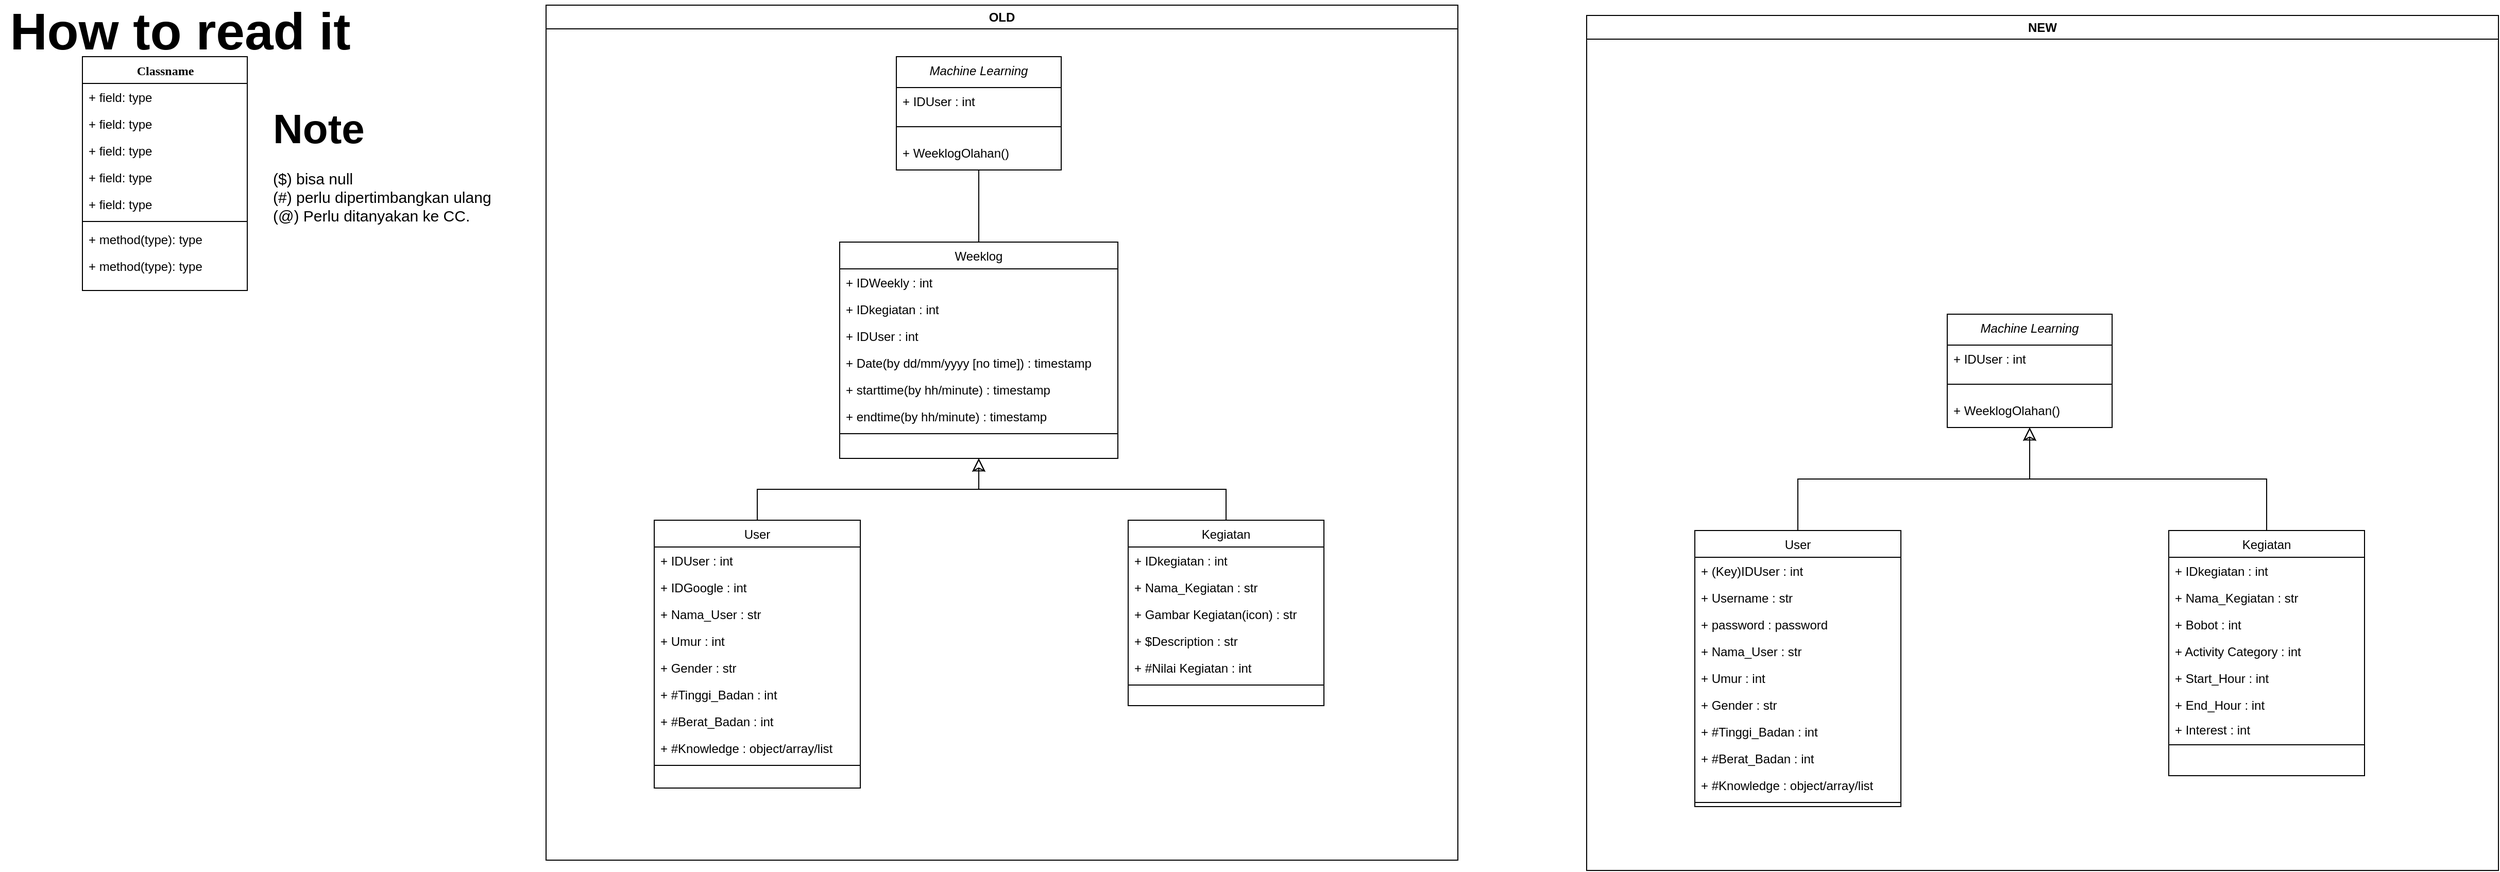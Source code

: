 <mxfile version="22.1.11" type="github" pages="2">
  <diagram id="C5RBs43oDa-KdzZeNtuy" name="Page-1">
    <mxGraphModel dx="1678" dy="1046" grid="1" gridSize="10" guides="1" tooltips="1" connect="1" arrows="1" fold="1" page="1" pageScale="1" pageWidth="827" pageHeight="1169" math="0" shadow="0">
      <root>
        <mxCell id="WIyWlLk6GJQsqaUBKTNV-0" />
        <mxCell id="WIyWlLk6GJQsqaUBKTNV-1" parent="WIyWlLk6GJQsqaUBKTNV-0" />
        <mxCell id="3m_IwQSrO1f1pbhh6sg2-76" value="Classname" style="swimlane;html=1;fontStyle=1;align=center;verticalAlign=top;childLayout=stackLayout;horizontal=1;startSize=26;horizontalStack=0;resizeParent=1;resizeLast=0;collapsible=1;marginBottom=0;swimlaneFillColor=#ffffff;rounded=0;shadow=0;comic=0;labelBackgroundColor=none;strokeWidth=1;fillColor=none;fontFamily=Verdana;fontSize=12" parent="WIyWlLk6GJQsqaUBKTNV-1" vertex="1">
          <mxGeometry x="80" y="70" width="160" height="227" as="geometry" />
        </mxCell>
        <mxCell id="3m_IwQSrO1f1pbhh6sg2-77" value="+ field: type" style="text;html=1;strokeColor=none;fillColor=none;align=left;verticalAlign=top;spacingLeft=4;spacingRight=4;whiteSpace=wrap;overflow=hidden;rotatable=0;points=[[0,0.5],[1,0.5]];portConstraint=eastwest;" parent="3m_IwQSrO1f1pbhh6sg2-76" vertex="1">
          <mxGeometry y="26" width="160" height="26" as="geometry" />
        </mxCell>
        <mxCell id="3m_IwQSrO1f1pbhh6sg2-78" value="+ field: type" style="text;html=1;strokeColor=none;fillColor=none;align=left;verticalAlign=top;spacingLeft=4;spacingRight=4;whiteSpace=wrap;overflow=hidden;rotatable=0;points=[[0,0.5],[1,0.5]];portConstraint=eastwest;" parent="3m_IwQSrO1f1pbhh6sg2-76" vertex="1">
          <mxGeometry y="52" width="160" height="26" as="geometry" />
        </mxCell>
        <mxCell id="3m_IwQSrO1f1pbhh6sg2-79" value="+ field: type" style="text;html=1;strokeColor=none;fillColor=none;align=left;verticalAlign=top;spacingLeft=4;spacingRight=4;whiteSpace=wrap;overflow=hidden;rotatable=0;points=[[0,0.5],[1,0.5]];portConstraint=eastwest;" parent="3m_IwQSrO1f1pbhh6sg2-76" vertex="1">
          <mxGeometry y="78" width="160" height="26" as="geometry" />
        </mxCell>
        <mxCell id="3m_IwQSrO1f1pbhh6sg2-80" value="+ field: type" style="text;html=1;strokeColor=none;fillColor=none;align=left;verticalAlign=top;spacingLeft=4;spacingRight=4;whiteSpace=wrap;overflow=hidden;rotatable=0;points=[[0,0.5],[1,0.5]];portConstraint=eastwest;" parent="3m_IwQSrO1f1pbhh6sg2-76" vertex="1">
          <mxGeometry y="104" width="160" height="26" as="geometry" />
        </mxCell>
        <mxCell id="3m_IwQSrO1f1pbhh6sg2-81" value="+ field: type" style="text;html=1;strokeColor=none;fillColor=none;align=left;verticalAlign=top;spacingLeft=4;spacingRight=4;whiteSpace=wrap;overflow=hidden;rotatable=0;points=[[0,0.5],[1,0.5]];portConstraint=eastwest;" parent="3m_IwQSrO1f1pbhh6sg2-76" vertex="1">
          <mxGeometry y="130" width="160" height="26" as="geometry" />
        </mxCell>
        <mxCell id="3m_IwQSrO1f1pbhh6sg2-82" value="" style="line;html=1;strokeWidth=1;fillColor=none;align=left;verticalAlign=middle;spacingTop=-1;spacingLeft=3;spacingRight=3;rotatable=0;labelPosition=right;points=[];portConstraint=eastwest;" parent="3m_IwQSrO1f1pbhh6sg2-76" vertex="1">
          <mxGeometry y="156" width="160" height="8" as="geometry" />
        </mxCell>
        <mxCell id="3m_IwQSrO1f1pbhh6sg2-83" value="+ method(type): type" style="text;html=1;strokeColor=none;fillColor=none;align=left;verticalAlign=top;spacingLeft=4;spacingRight=4;whiteSpace=wrap;overflow=hidden;rotatable=0;points=[[0,0.5],[1,0.5]];portConstraint=eastwest;" parent="3m_IwQSrO1f1pbhh6sg2-76" vertex="1">
          <mxGeometry y="164" width="160" height="26" as="geometry" />
        </mxCell>
        <mxCell id="3m_IwQSrO1f1pbhh6sg2-84" value="+ method(type): type" style="text;html=1;strokeColor=none;fillColor=none;align=left;verticalAlign=top;spacingLeft=4;spacingRight=4;whiteSpace=wrap;overflow=hidden;rotatable=0;points=[[0,0.5],[1,0.5]];portConstraint=eastwest;" parent="3m_IwQSrO1f1pbhh6sg2-76" vertex="1">
          <mxGeometry y="190" width="160" height="26" as="geometry" />
        </mxCell>
        <mxCell id="3m_IwQSrO1f1pbhh6sg2-85" value="How to read it" style="text;html=1;strokeColor=none;fillColor=none;align=center;verticalAlign=middle;whiteSpace=wrap;rounded=0;fontSize=50;fontStyle=1" parent="WIyWlLk6GJQsqaUBKTNV-1" vertex="1">
          <mxGeometry y="30" width="350" height="30" as="geometry" />
        </mxCell>
        <mxCell id="3m_IwQSrO1f1pbhh6sg2-86" value="&lt;h1 style=&quot;&quot;&gt;&lt;font style=&quot;font-size: 40px;&quot;&gt;Note&lt;/font&gt;&lt;/h1&gt;&lt;p style=&quot;font-size: 15px;&quot;&gt;&lt;font style=&quot;font-size: 15px;&quot;&gt;($) bisa null&lt;br&gt;(#) perlu dipertimbangkan ulang&lt;br&gt;(@) Perlu ditanyakan ke CC.&lt;/font&gt;&lt;/p&gt;" style="text;html=1;strokeColor=none;fillColor=none;spacing=5;spacingTop=-20;whiteSpace=wrap;overflow=hidden;rounded=0;" parent="WIyWlLk6GJQsqaUBKTNV-1" vertex="1">
          <mxGeometry x="260" y="110" width="230" height="133" as="geometry" />
        </mxCell>
        <mxCell id="Mhiz0bk7HLA4VU5QZqwC-0" value="OLD" style="swimlane;whiteSpace=wrap;html=1;" parent="WIyWlLk6GJQsqaUBKTNV-1" vertex="1">
          <mxGeometry x="530" y="20" width="885" height="830" as="geometry" />
        </mxCell>
        <mxCell id="3m_IwQSrO1f1pbhh6sg2-45" value="Kegiatan" style="swimlane;fontStyle=0;align=center;verticalAlign=top;childLayout=stackLayout;horizontal=1;startSize=26;horizontalStack=0;resizeParent=1;resizeLast=0;collapsible=1;marginBottom=0;rounded=0;shadow=0;strokeWidth=1;" parent="Mhiz0bk7HLA4VU5QZqwC-0" vertex="1">
          <mxGeometry x="565" y="500" width="190" height="180" as="geometry">
            <mxRectangle x="550" y="140" width="160" height="26" as="alternateBounds" />
          </mxGeometry>
        </mxCell>
        <mxCell id="3m_IwQSrO1f1pbhh6sg2-46" value="+ IDkegiatan : int" style="text;align=left;verticalAlign=top;spacingLeft=4;spacingRight=4;overflow=hidden;rotatable=0;points=[[0,0.5],[1,0.5]];portConstraint=eastwest;" parent="3m_IwQSrO1f1pbhh6sg2-45" vertex="1">
          <mxGeometry y="26" width="190" height="26" as="geometry" />
        </mxCell>
        <mxCell id="3m_IwQSrO1f1pbhh6sg2-47" value="+ Nama_Kegiatan : str" style="text;align=left;verticalAlign=top;spacingLeft=4;spacingRight=4;overflow=hidden;rotatable=0;points=[[0,0.5],[1,0.5]];portConstraint=eastwest;rounded=0;shadow=0;html=0;" parent="3m_IwQSrO1f1pbhh6sg2-45" vertex="1">
          <mxGeometry y="52" width="190" height="26" as="geometry" />
        </mxCell>
        <mxCell id="3m_IwQSrO1f1pbhh6sg2-48" value="+ Gambar Kegiatan(icon) : str" style="text;align=left;verticalAlign=top;spacingLeft=4;spacingRight=4;overflow=hidden;rotatable=0;points=[[0,0.5],[1,0.5]];portConstraint=eastwest;rounded=0;shadow=0;html=0;" parent="3m_IwQSrO1f1pbhh6sg2-45" vertex="1">
          <mxGeometry y="78" width="190" height="26" as="geometry" />
        </mxCell>
        <mxCell id="3m_IwQSrO1f1pbhh6sg2-49" value="+ $Description : str" style="text;align=left;verticalAlign=top;spacingLeft=4;spacingRight=4;overflow=hidden;rotatable=0;points=[[0,0.5],[1,0.5]];portConstraint=eastwest;rounded=0;shadow=0;html=0;" parent="3m_IwQSrO1f1pbhh6sg2-45" vertex="1">
          <mxGeometry y="104" width="190" height="26" as="geometry" />
        </mxCell>
        <mxCell id="3m_IwQSrO1f1pbhh6sg2-50" value="+ #Nilai Kegiatan : int" style="text;align=left;verticalAlign=top;spacingLeft=4;spacingRight=4;overflow=hidden;rotatable=0;points=[[0,0.5],[1,0.5]];portConstraint=eastwest;rounded=0;shadow=0;html=0;" parent="3m_IwQSrO1f1pbhh6sg2-45" vertex="1">
          <mxGeometry y="130" width="190" height="26" as="geometry" />
        </mxCell>
        <mxCell id="3m_IwQSrO1f1pbhh6sg2-51" value="" style="line;html=1;strokeWidth=1;align=left;verticalAlign=middle;spacingTop=-1;spacingLeft=3;spacingRight=3;rotatable=0;labelPosition=right;points=[];portConstraint=eastwest;" parent="3m_IwQSrO1f1pbhh6sg2-45" vertex="1">
          <mxGeometry y="156" width="190" height="8" as="geometry" />
        </mxCell>
        <mxCell id="3m_IwQSrO1f1pbhh6sg2-53" value="User" style="swimlane;fontStyle=0;align=center;verticalAlign=top;childLayout=stackLayout;horizontal=1;startSize=26;horizontalStack=0;resizeParent=1;resizeLast=0;collapsible=1;marginBottom=0;rounded=0;shadow=0;strokeWidth=1;" parent="Mhiz0bk7HLA4VU5QZqwC-0" vertex="1">
          <mxGeometry x="105" y="500" width="200" height="260" as="geometry">
            <mxRectangle x="550" y="140" width="160" height="26" as="alternateBounds" />
          </mxGeometry>
        </mxCell>
        <mxCell id="3m_IwQSrO1f1pbhh6sg2-54" value="+ IDUser : int" style="text;align=left;verticalAlign=top;spacingLeft=4;spacingRight=4;overflow=hidden;rotatable=0;points=[[0,0.5],[1,0.5]];portConstraint=eastwest;" parent="3m_IwQSrO1f1pbhh6sg2-53" vertex="1">
          <mxGeometry y="26" width="200" height="26" as="geometry" />
        </mxCell>
        <mxCell id="3m_IwQSrO1f1pbhh6sg2-55" value="+ IDGoogle : int" style="text;align=left;verticalAlign=top;spacingLeft=4;spacingRight=4;overflow=hidden;rotatable=0;points=[[0,0.5],[1,0.5]];portConstraint=eastwest;rounded=0;shadow=0;html=0;" parent="3m_IwQSrO1f1pbhh6sg2-53" vertex="1">
          <mxGeometry y="52" width="200" height="26" as="geometry" />
        </mxCell>
        <mxCell id="3m_IwQSrO1f1pbhh6sg2-56" value="+ Nama_User : str" style="text;align=left;verticalAlign=top;spacingLeft=4;spacingRight=4;overflow=hidden;rotatable=0;points=[[0,0.5],[1,0.5]];portConstraint=eastwest;rounded=0;shadow=0;html=0;" parent="3m_IwQSrO1f1pbhh6sg2-53" vertex="1">
          <mxGeometry y="78" width="200" height="26" as="geometry" />
        </mxCell>
        <mxCell id="3m_IwQSrO1f1pbhh6sg2-57" value="+ Umur : int" style="text;align=left;verticalAlign=top;spacingLeft=4;spacingRight=4;overflow=hidden;rotatable=0;points=[[0,0.5],[1,0.5]];portConstraint=eastwest;rounded=0;shadow=0;html=0;" parent="3m_IwQSrO1f1pbhh6sg2-53" vertex="1">
          <mxGeometry y="104" width="200" height="26" as="geometry" />
        </mxCell>
        <mxCell id="3m_IwQSrO1f1pbhh6sg2-58" value="+ Gender : str" style="text;align=left;verticalAlign=top;spacingLeft=4;spacingRight=4;overflow=hidden;rotatable=0;points=[[0,0.5],[1,0.5]];portConstraint=eastwest;rounded=0;shadow=0;html=0;" parent="3m_IwQSrO1f1pbhh6sg2-53" vertex="1">
          <mxGeometry y="130" width="200" height="26" as="geometry" />
        </mxCell>
        <mxCell id="3m_IwQSrO1f1pbhh6sg2-59" value="+ #Tinggi_Badan : int" style="text;align=left;verticalAlign=top;spacingLeft=4;spacingRight=4;overflow=hidden;rotatable=0;points=[[0,0.5],[1,0.5]];portConstraint=eastwest;rounded=0;shadow=0;html=0;" parent="3m_IwQSrO1f1pbhh6sg2-53" vertex="1">
          <mxGeometry y="156" width="200" height="26" as="geometry" />
        </mxCell>
        <mxCell id="3m_IwQSrO1f1pbhh6sg2-60" value="+ #Berat_Badan : int" style="text;align=left;verticalAlign=top;spacingLeft=4;spacingRight=4;overflow=hidden;rotatable=0;points=[[0,0.5],[1,0.5]];portConstraint=eastwest;rounded=0;shadow=0;html=0;" parent="3m_IwQSrO1f1pbhh6sg2-53" vertex="1">
          <mxGeometry y="182" width="200" height="26" as="geometry" />
        </mxCell>
        <mxCell id="3m_IwQSrO1f1pbhh6sg2-61" value="+ #Knowledge : object/array/list" style="text;align=left;verticalAlign=top;spacingLeft=4;spacingRight=4;overflow=hidden;rotatable=0;points=[[0,0.5],[1,0.5]];portConstraint=eastwest;rounded=0;shadow=0;html=0;" parent="3m_IwQSrO1f1pbhh6sg2-53" vertex="1">
          <mxGeometry y="208" width="200" height="26" as="geometry" />
        </mxCell>
        <mxCell id="3m_IwQSrO1f1pbhh6sg2-62" value="" style="line;html=1;strokeWidth=1;align=left;verticalAlign=middle;spacingTop=-1;spacingLeft=3;spacingRight=3;rotatable=0;labelPosition=right;points=[];portConstraint=eastwest;" parent="3m_IwQSrO1f1pbhh6sg2-53" vertex="1">
          <mxGeometry y="234" width="200" height="8" as="geometry" />
        </mxCell>
        <mxCell id="3m_IwQSrO1f1pbhh6sg2-64" value="Weeklog" style="swimlane;fontStyle=0;align=center;verticalAlign=top;childLayout=stackLayout;horizontal=1;startSize=26;horizontalStack=0;resizeParent=1;resizeLast=0;collapsible=1;marginBottom=0;rounded=0;shadow=0;strokeWidth=1;" parent="Mhiz0bk7HLA4VU5QZqwC-0" vertex="1">
          <mxGeometry x="285" y="230" width="270" height="210" as="geometry">
            <mxRectangle x="550" y="140" width="160" height="26" as="alternateBounds" />
          </mxGeometry>
        </mxCell>
        <mxCell id="3m_IwQSrO1f1pbhh6sg2-65" value="+ IDWeekly : int" style="text;align=left;verticalAlign=top;spacingLeft=4;spacingRight=4;overflow=hidden;rotatable=0;points=[[0,0.5],[1,0.5]];portConstraint=eastwest;rounded=0;shadow=0;html=0;" parent="3m_IwQSrO1f1pbhh6sg2-64" vertex="1">
          <mxGeometry y="26" width="270" height="26" as="geometry" />
        </mxCell>
        <mxCell id="3m_IwQSrO1f1pbhh6sg2-66" value="+ IDkegiatan : int" style="text;align=left;verticalAlign=top;spacingLeft=4;spacingRight=4;overflow=hidden;rotatable=0;points=[[0,0.5],[1,0.5]];portConstraint=eastwest;" parent="3m_IwQSrO1f1pbhh6sg2-64" vertex="1">
          <mxGeometry y="52" width="270" height="26" as="geometry" />
        </mxCell>
        <mxCell id="3m_IwQSrO1f1pbhh6sg2-67" value="+ IDUser : int" style="text;align=left;verticalAlign=top;spacingLeft=4;spacingRight=4;overflow=hidden;rotatable=0;points=[[0,0.5],[1,0.5]];portConstraint=eastwest;rounded=0;shadow=0;html=0;" parent="3m_IwQSrO1f1pbhh6sg2-64" vertex="1">
          <mxGeometry y="78" width="270" height="26" as="geometry" />
        </mxCell>
        <mxCell id="3m_IwQSrO1f1pbhh6sg2-68" value="+ Date(by dd/mm/yyyy [no time]) : timestamp" style="text;align=left;verticalAlign=top;spacingLeft=4;spacingRight=4;overflow=hidden;rotatable=0;points=[[0,0.5],[1,0.5]];portConstraint=eastwest;rounded=0;shadow=0;html=0;" parent="3m_IwQSrO1f1pbhh6sg2-64" vertex="1">
          <mxGeometry y="104" width="270" height="26" as="geometry" />
        </mxCell>
        <mxCell id="3m_IwQSrO1f1pbhh6sg2-69" value="+ starttime(by hh/minute) : timestamp" style="text;align=left;verticalAlign=top;spacingLeft=4;spacingRight=4;overflow=hidden;rotatable=0;points=[[0,0.5],[1,0.5]];portConstraint=eastwest;rounded=0;shadow=0;html=0;" parent="3m_IwQSrO1f1pbhh6sg2-64" vertex="1">
          <mxGeometry y="130" width="270" height="26" as="geometry" />
        </mxCell>
        <mxCell id="3m_IwQSrO1f1pbhh6sg2-70" value="+ endtime(by hh/minute) : timestamp" style="text;align=left;verticalAlign=top;spacingLeft=4;spacingRight=4;overflow=hidden;rotatable=0;points=[[0,0.5],[1,0.5]];portConstraint=eastwest;rounded=0;shadow=0;html=0;" parent="3m_IwQSrO1f1pbhh6sg2-64" vertex="1">
          <mxGeometry y="156" width="270" height="26" as="geometry" />
        </mxCell>
        <mxCell id="3m_IwQSrO1f1pbhh6sg2-71" value="" style="line;html=1;strokeWidth=1;align=left;verticalAlign=middle;spacingTop=-1;spacingLeft=3;spacingRight=3;rotatable=0;labelPosition=right;points=[];portConstraint=eastwest;" parent="3m_IwQSrO1f1pbhh6sg2-64" vertex="1">
          <mxGeometry y="182" width="270" height="8" as="geometry" />
        </mxCell>
        <mxCell id="3m_IwQSrO1f1pbhh6sg2-44" style="edgeStyle=orthogonalEdgeStyle;rounded=0;orthogonalLoop=1;jettySize=auto;html=1;exitX=0.5;exitY=0;exitDx=0;exitDy=0;endArrow=classic;endFill=0;endSize=10;entryX=0.5;entryY=1;entryDx=0;entryDy=0;" parent="Mhiz0bk7HLA4VU5QZqwC-0" source="3m_IwQSrO1f1pbhh6sg2-45" target="3m_IwQSrO1f1pbhh6sg2-64" edge="1">
          <mxGeometry relative="1" as="geometry">
            <mxPoint x="365" y="410" as="targetPoint" />
          </mxGeometry>
        </mxCell>
        <mxCell id="3m_IwQSrO1f1pbhh6sg2-52" style="edgeStyle=orthogonalEdgeStyle;rounded=0;orthogonalLoop=1;jettySize=auto;html=1;exitX=0.5;exitY=0;exitDx=0;exitDy=0;entryX=0.5;entryY=1;entryDx=0;entryDy=0;endArrow=block;endFill=0;endSize=10;" parent="Mhiz0bk7HLA4VU5QZqwC-0" source="3m_IwQSrO1f1pbhh6sg2-53" target="3m_IwQSrO1f1pbhh6sg2-64" edge="1">
          <mxGeometry relative="1" as="geometry" />
        </mxCell>
        <mxCell id="3m_IwQSrO1f1pbhh6sg2-72" value="Machine Learning" style="swimlane;fontStyle=2;align=center;verticalAlign=top;childLayout=stackLayout;horizontal=1;startSize=30;horizontalStack=0;resizeParent=1;resizeLast=0;collapsible=1;marginBottom=0;rounded=0;shadow=0;strokeWidth=1;" parent="Mhiz0bk7HLA4VU5QZqwC-0" vertex="1">
          <mxGeometry x="340" y="50" width="160" height="110" as="geometry">
            <mxRectangle x="230" y="140" width="160" height="26" as="alternateBounds" />
          </mxGeometry>
        </mxCell>
        <mxCell id="iLlZOIJcann5XevI9q1v-0" value="+ IDUser : int" style="text;align=left;verticalAlign=top;spacingLeft=4;spacingRight=4;overflow=hidden;rotatable=0;points=[[0,0.5],[1,0.5]];portConstraint=eastwest;rounded=0;shadow=0;html=0;" parent="3m_IwQSrO1f1pbhh6sg2-72" vertex="1">
          <mxGeometry y="30" width="160" height="26" as="geometry" />
        </mxCell>
        <mxCell id="3m_IwQSrO1f1pbhh6sg2-73" value="" style="line;html=1;strokeWidth=1;align=left;verticalAlign=middle;spacingTop=-1;spacingLeft=3;spacingRight=3;rotatable=0;labelPosition=right;points=[];portConstraint=eastwest;" parent="3m_IwQSrO1f1pbhh6sg2-72" vertex="1">
          <mxGeometry y="56" width="160" height="24" as="geometry" />
        </mxCell>
        <mxCell id="3m_IwQSrO1f1pbhh6sg2-74" value="+ WeeklogOlahan()" style="text;align=left;verticalAlign=top;spacingLeft=4;spacingRight=4;overflow=hidden;rotatable=0;points=[[0,0.5],[1,0.5]];portConstraint=eastwest;" parent="3m_IwQSrO1f1pbhh6sg2-72" vertex="1">
          <mxGeometry y="80" width="160" height="20" as="geometry" />
        </mxCell>
        <mxCell id="3m_IwQSrO1f1pbhh6sg2-63" style="edgeStyle=orthogonalEdgeStyle;rounded=0;orthogonalLoop=1;jettySize=auto;html=1;exitX=0.5;exitY=0;exitDx=0;exitDy=0;entryX=0.5;entryY=1;entryDx=0;entryDy=0;strokeColor=none;" parent="Mhiz0bk7HLA4VU5QZqwC-0" source="3m_IwQSrO1f1pbhh6sg2-64" target="3m_IwQSrO1f1pbhh6sg2-72" edge="1">
          <mxGeometry relative="1" as="geometry" />
        </mxCell>
        <mxCell id="3m_IwQSrO1f1pbhh6sg2-75" value="" style="endArrow=none;html=1;rounded=0;entryX=0.5;entryY=1;entryDx=0;entryDy=0;exitX=0.5;exitY=0;exitDx=0;exitDy=0;" parent="Mhiz0bk7HLA4VU5QZqwC-0" source="3m_IwQSrO1f1pbhh6sg2-64" target="3m_IwQSrO1f1pbhh6sg2-72" edge="1">
          <mxGeometry width="50" height="50" relative="1" as="geometry">
            <mxPoint x="235" y="220" as="sourcePoint" />
            <mxPoint x="285" y="170" as="targetPoint" />
          </mxGeometry>
        </mxCell>
        <mxCell id="Mhiz0bk7HLA4VU5QZqwC-2" value="NEW" style="swimlane;whiteSpace=wrap;html=1;" parent="WIyWlLk6GJQsqaUBKTNV-1" vertex="1">
          <mxGeometry x="1540" y="30" width="885" height="830" as="geometry" />
        </mxCell>
        <mxCell id="Mhiz0bk7HLA4VU5QZqwC-3" value="Kegiatan" style="swimlane;fontStyle=0;align=center;verticalAlign=top;childLayout=stackLayout;horizontal=1;startSize=26;horizontalStack=0;resizeParent=1;resizeLast=0;collapsible=1;marginBottom=0;rounded=0;shadow=0;strokeWidth=1;" parent="Mhiz0bk7HLA4VU5QZqwC-2" vertex="1">
          <mxGeometry x="565" y="500" width="190" height="238" as="geometry">
            <mxRectangle x="550" y="140" width="160" height="26" as="alternateBounds" />
          </mxGeometry>
        </mxCell>
        <mxCell id="Mhiz0bk7HLA4VU5QZqwC-4" value="+ IDkegiatan : int" style="text;align=left;verticalAlign=top;spacingLeft=4;spacingRight=4;overflow=hidden;rotatable=0;points=[[0,0.5],[1,0.5]];portConstraint=eastwest;" parent="Mhiz0bk7HLA4VU5QZqwC-3" vertex="1">
          <mxGeometry y="26" width="190" height="26" as="geometry" />
        </mxCell>
        <mxCell id="Mhiz0bk7HLA4VU5QZqwC-5" value="+ Nama_Kegiatan : str" style="text;align=left;verticalAlign=top;spacingLeft=4;spacingRight=4;overflow=hidden;rotatable=0;points=[[0,0.5],[1,0.5]];portConstraint=eastwest;rounded=0;shadow=0;html=0;" parent="Mhiz0bk7HLA4VU5QZqwC-3" vertex="1">
          <mxGeometry y="52" width="190" height="26" as="geometry" />
        </mxCell>
        <mxCell id="Mhiz0bk7HLA4VU5QZqwC-8" value="+ Bobot : int" style="text;align=left;verticalAlign=top;spacingLeft=4;spacingRight=4;overflow=hidden;rotatable=0;points=[[0,0.5],[1,0.5]];portConstraint=eastwest;rounded=0;shadow=0;html=0;" parent="Mhiz0bk7HLA4VU5QZqwC-3" vertex="1">
          <mxGeometry y="78" width="190" height="26" as="geometry" />
        </mxCell>
        <mxCell id="BHOoj_fx24T3IJf97V4o-0" value="+ Activity Category : int" style="text;align=left;verticalAlign=top;spacingLeft=4;spacingRight=4;overflow=hidden;rotatable=0;points=[[0,0.5],[1,0.5]];portConstraint=eastwest;rounded=0;shadow=0;html=0;" vertex="1" parent="Mhiz0bk7HLA4VU5QZqwC-3">
          <mxGeometry y="104" width="190" height="26" as="geometry" />
        </mxCell>
        <mxCell id="BHOoj_fx24T3IJf97V4o-1" value="+ Start_Hour : int" style="text;align=left;verticalAlign=top;spacingLeft=4;spacingRight=4;overflow=hidden;rotatable=0;points=[[0,0.5],[1,0.5]];portConstraint=eastwest;rounded=0;shadow=0;html=0;" vertex="1" parent="Mhiz0bk7HLA4VU5QZqwC-3">
          <mxGeometry y="130" width="190" height="26" as="geometry" />
        </mxCell>
        <mxCell id="BHOoj_fx24T3IJf97V4o-2" value="+ End_Hour : int" style="text;align=left;verticalAlign=top;spacingLeft=4;spacingRight=4;overflow=hidden;rotatable=0;points=[[0,0.5],[1,0.5]];portConstraint=eastwest;rounded=0;shadow=0;html=0;" vertex="1" parent="Mhiz0bk7HLA4VU5QZqwC-3">
          <mxGeometry y="156" width="190" height="24" as="geometry" />
        </mxCell>
        <mxCell id="BHOoj_fx24T3IJf97V4o-3" value="+ Interest : int" style="text;align=left;verticalAlign=top;spacingLeft=4;spacingRight=4;overflow=hidden;rotatable=0;points=[[0,0.5],[1,0.5]];portConstraint=eastwest;rounded=0;shadow=0;html=0;" vertex="1" parent="Mhiz0bk7HLA4VU5QZqwC-3">
          <mxGeometry y="180" width="190" height="24" as="geometry" />
        </mxCell>
        <mxCell id="Mhiz0bk7HLA4VU5QZqwC-9" value="" style="line;html=1;strokeWidth=1;align=left;verticalAlign=middle;spacingTop=-1;spacingLeft=3;spacingRight=3;rotatable=0;labelPosition=right;points=[];portConstraint=eastwest;" parent="Mhiz0bk7HLA4VU5QZqwC-3" vertex="1">
          <mxGeometry y="204" width="190" height="8" as="geometry" />
        </mxCell>
        <mxCell id="Mhiz0bk7HLA4VU5QZqwC-10" value="User" style="swimlane;fontStyle=0;align=center;verticalAlign=top;childLayout=stackLayout;horizontal=1;startSize=26;horizontalStack=0;resizeParent=1;resizeLast=0;collapsible=1;marginBottom=0;rounded=0;shadow=0;strokeWidth=1;" parent="Mhiz0bk7HLA4VU5QZqwC-2" vertex="1">
          <mxGeometry x="105" y="500" width="200" height="268" as="geometry">
            <mxRectangle x="550" y="140" width="160" height="26" as="alternateBounds" />
          </mxGeometry>
        </mxCell>
        <mxCell id="Mhiz0bk7HLA4VU5QZqwC-11" value="+ (Key)IDUser : int" style="text;align=left;verticalAlign=top;spacingLeft=4;spacingRight=4;overflow=hidden;rotatable=0;points=[[0,0.5],[1,0.5]];portConstraint=eastwest;" parent="Mhiz0bk7HLA4VU5QZqwC-10" vertex="1">
          <mxGeometry y="26" width="200" height="26" as="geometry" />
        </mxCell>
        <mxCell id="Mhiz0bk7HLA4VU5QZqwC-36" value="+ Username : str" style="text;align=left;verticalAlign=top;spacingLeft=4;spacingRight=4;overflow=hidden;rotatable=0;points=[[0,0.5],[1,0.5]];portConstraint=eastwest;rounded=0;shadow=0;html=0;" parent="Mhiz0bk7HLA4VU5QZqwC-10" vertex="1">
          <mxGeometry y="52" width="200" height="26" as="geometry" />
        </mxCell>
        <mxCell id="Mhiz0bk7HLA4VU5QZqwC-12" value="+ password : password" style="text;align=left;verticalAlign=top;spacingLeft=4;spacingRight=4;overflow=hidden;rotatable=0;points=[[0,0.5],[1,0.5]];portConstraint=eastwest;rounded=0;shadow=0;html=0;" parent="Mhiz0bk7HLA4VU5QZqwC-10" vertex="1">
          <mxGeometry y="78" width="200" height="26" as="geometry" />
        </mxCell>
        <mxCell id="Mhiz0bk7HLA4VU5QZqwC-13" value="+ Nama_User : str" style="text;align=left;verticalAlign=top;spacingLeft=4;spacingRight=4;overflow=hidden;rotatable=0;points=[[0,0.5],[1,0.5]];portConstraint=eastwest;rounded=0;shadow=0;html=0;" parent="Mhiz0bk7HLA4VU5QZqwC-10" vertex="1">
          <mxGeometry y="104" width="200" height="26" as="geometry" />
        </mxCell>
        <mxCell id="Mhiz0bk7HLA4VU5QZqwC-14" value="+ Umur : int" style="text;align=left;verticalAlign=top;spacingLeft=4;spacingRight=4;overflow=hidden;rotatable=0;points=[[0,0.5],[1,0.5]];portConstraint=eastwest;rounded=0;shadow=0;html=0;" parent="Mhiz0bk7HLA4VU5QZqwC-10" vertex="1">
          <mxGeometry y="130" width="200" height="26" as="geometry" />
        </mxCell>
        <mxCell id="Mhiz0bk7HLA4VU5QZqwC-15" value="+ Gender : str" style="text;align=left;verticalAlign=top;spacingLeft=4;spacingRight=4;overflow=hidden;rotatable=0;points=[[0,0.5],[1,0.5]];portConstraint=eastwest;rounded=0;shadow=0;html=0;" parent="Mhiz0bk7HLA4VU5QZqwC-10" vertex="1">
          <mxGeometry y="156" width="200" height="26" as="geometry" />
        </mxCell>
        <mxCell id="Mhiz0bk7HLA4VU5QZqwC-16" value="+ #Tinggi_Badan : int" style="text;align=left;verticalAlign=top;spacingLeft=4;spacingRight=4;overflow=hidden;rotatable=0;points=[[0,0.5],[1,0.5]];portConstraint=eastwest;rounded=0;shadow=0;html=0;" parent="Mhiz0bk7HLA4VU5QZqwC-10" vertex="1">
          <mxGeometry y="182" width="200" height="26" as="geometry" />
        </mxCell>
        <mxCell id="Mhiz0bk7HLA4VU5QZqwC-17" value="+ #Berat_Badan : int" style="text;align=left;verticalAlign=top;spacingLeft=4;spacingRight=4;overflow=hidden;rotatable=0;points=[[0,0.5],[1,0.5]];portConstraint=eastwest;rounded=0;shadow=0;html=0;" parent="Mhiz0bk7HLA4VU5QZqwC-10" vertex="1">
          <mxGeometry y="208" width="200" height="26" as="geometry" />
        </mxCell>
        <mxCell id="Mhiz0bk7HLA4VU5QZqwC-18" value="+ #Knowledge : object/array/list" style="text;align=left;verticalAlign=top;spacingLeft=4;spacingRight=4;overflow=hidden;rotatable=0;points=[[0,0.5],[1,0.5]];portConstraint=eastwest;rounded=0;shadow=0;html=0;" parent="Mhiz0bk7HLA4VU5QZqwC-10" vertex="1">
          <mxGeometry y="234" width="200" height="26" as="geometry" />
        </mxCell>
        <mxCell id="Mhiz0bk7HLA4VU5QZqwC-19" value="" style="line;html=1;strokeWidth=1;align=left;verticalAlign=middle;spacingTop=-1;spacingLeft=3;spacingRight=3;rotatable=0;labelPosition=right;points=[];portConstraint=eastwest;" parent="Mhiz0bk7HLA4VU5QZqwC-10" vertex="1">
          <mxGeometry y="260" width="200" height="8" as="geometry" />
        </mxCell>
        <mxCell id="Mhiz0bk7HLA4VU5QZqwC-28" style="edgeStyle=orthogonalEdgeStyle;rounded=0;orthogonalLoop=1;jettySize=auto;html=1;exitX=0.5;exitY=0;exitDx=0;exitDy=0;endArrow=classic;endFill=0;endSize=10;entryX=0.5;entryY=1;entryDx=0;entryDy=0;" parent="Mhiz0bk7HLA4VU5QZqwC-2" source="Mhiz0bk7HLA4VU5QZqwC-3" target="Mhiz0bk7HLA4VU5QZqwC-30" edge="1">
          <mxGeometry relative="1" as="geometry">
            <mxPoint x="420" y="440" as="targetPoint" />
          </mxGeometry>
        </mxCell>
        <mxCell id="Mhiz0bk7HLA4VU5QZqwC-29" style="edgeStyle=orthogonalEdgeStyle;rounded=0;orthogonalLoop=1;jettySize=auto;html=1;exitX=0.5;exitY=0;exitDx=0;exitDy=0;endArrow=block;endFill=0;endSize=10;entryX=0.5;entryY=1;entryDx=0;entryDy=0;" parent="Mhiz0bk7HLA4VU5QZqwC-2" source="Mhiz0bk7HLA4VU5QZqwC-10" target="Mhiz0bk7HLA4VU5QZqwC-30" edge="1">
          <mxGeometry relative="1" as="geometry">
            <mxPoint x="370" y="230" as="targetPoint" />
          </mxGeometry>
        </mxCell>
        <mxCell id="Mhiz0bk7HLA4VU5QZqwC-30" value="Machine Learning" style="swimlane;fontStyle=2;align=center;verticalAlign=top;childLayout=stackLayout;horizontal=1;startSize=30;horizontalStack=0;resizeParent=1;resizeLast=0;collapsible=1;marginBottom=0;rounded=0;shadow=0;strokeWidth=1;" parent="Mhiz0bk7HLA4VU5QZqwC-2" vertex="1">
          <mxGeometry x="350" y="290" width="160" height="110" as="geometry">
            <mxRectangle x="230" y="140" width="160" height="26" as="alternateBounds" />
          </mxGeometry>
        </mxCell>
        <mxCell id="Mhiz0bk7HLA4VU5QZqwC-31" value="+ IDUser : int" style="text;align=left;verticalAlign=top;spacingLeft=4;spacingRight=4;overflow=hidden;rotatable=0;points=[[0,0.5],[1,0.5]];portConstraint=eastwest;rounded=0;shadow=0;html=0;" parent="Mhiz0bk7HLA4VU5QZqwC-30" vertex="1">
          <mxGeometry y="30" width="160" height="26" as="geometry" />
        </mxCell>
        <mxCell id="Mhiz0bk7HLA4VU5QZqwC-32" value="" style="line;html=1;strokeWidth=1;align=left;verticalAlign=middle;spacingTop=-1;spacingLeft=3;spacingRight=3;rotatable=0;labelPosition=right;points=[];portConstraint=eastwest;" parent="Mhiz0bk7HLA4VU5QZqwC-30" vertex="1">
          <mxGeometry y="56" width="160" height="24" as="geometry" />
        </mxCell>
        <mxCell id="Mhiz0bk7HLA4VU5QZqwC-33" value="+ WeeklogOlahan()" style="text;align=left;verticalAlign=top;spacingLeft=4;spacingRight=4;overflow=hidden;rotatable=0;points=[[0,0.5],[1,0.5]];portConstraint=eastwest;" parent="Mhiz0bk7HLA4VU5QZqwC-30" vertex="1">
          <mxGeometry y="80" width="160" height="20" as="geometry" />
        </mxCell>
        <mxCell id="Mhiz0bk7HLA4VU5QZqwC-34" style="edgeStyle=orthogonalEdgeStyle;rounded=0;orthogonalLoop=1;jettySize=auto;html=1;exitX=0.5;exitY=0;exitDx=0;exitDy=0;entryX=0.5;entryY=1;entryDx=0;entryDy=0;strokeColor=none;" parent="Mhiz0bk7HLA4VU5QZqwC-2" target="Mhiz0bk7HLA4VU5QZqwC-30" edge="1">
          <mxGeometry relative="1" as="geometry">
            <mxPoint x="420" y="230" as="sourcePoint" />
          </mxGeometry>
        </mxCell>
      </root>
    </mxGraphModel>
  </diagram>
  <diagram id="LzxlW9QvjXr7LfEA_Fu8" name="Page-2">
    <mxGraphModel dx="-11" dy="523" grid="1" gridSize="10" guides="1" tooltips="1" connect="1" arrows="1" fold="1" page="1" pageScale="1" pageWidth="850" pageHeight="1100" math="0" shadow="0">
      <root>
        <mxCell id="0" />
        <mxCell id="1" parent="0" />
        <mxCell id="w65UASx0UtL-HUtGne73-1" value="Kegiatan" style="swimlane;fontStyle=0;align=center;verticalAlign=top;childLayout=stackLayout;horizontal=1;startSize=26;horizontalStack=0;resizeParent=1;resizeLast=0;collapsible=1;marginBottom=0;rounded=0;shadow=0;strokeWidth=1;" vertex="1" parent="1">
          <mxGeometry x="2105" y="530" width="190" height="238" as="geometry">
            <mxRectangle x="550" y="140" width="160" height="26" as="alternateBounds" />
          </mxGeometry>
        </mxCell>
        <mxCell id="w65UASx0UtL-HUtGne73-2" value="+ IDkegiatan : int" style="text;align=left;verticalAlign=top;spacingLeft=4;spacingRight=4;overflow=hidden;rotatable=0;points=[[0,0.5],[1,0.5]];portConstraint=eastwest;" vertex="1" parent="w65UASx0UtL-HUtGne73-1">
          <mxGeometry y="26" width="190" height="26" as="geometry" />
        </mxCell>
        <mxCell id="w65UASx0UtL-HUtGne73-3" value="+ Nama_Kegiatan : str" style="text;align=left;verticalAlign=top;spacingLeft=4;spacingRight=4;overflow=hidden;rotatable=0;points=[[0,0.5],[1,0.5]];portConstraint=eastwest;rounded=0;shadow=0;html=0;" vertex="1" parent="w65UASx0UtL-HUtGne73-1">
          <mxGeometry y="52" width="190" height="26" as="geometry" />
        </mxCell>
        <mxCell id="w65UASx0UtL-HUtGne73-4" value="+ Bobot : int" style="text;align=left;verticalAlign=top;spacingLeft=4;spacingRight=4;overflow=hidden;rotatable=0;points=[[0,0.5],[1,0.5]];portConstraint=eastwest;rounded=0;shadow=0;html=0;" vertex="1" parent="w65UASx0UtL-HUtGne73-1">
          <mxGeometry y="78" width="190" height="26" as="geometry" />
        </mxCell>
        <mxCell id="w65UASx0UtL-HUtGne73-5" value="+ Activity Category : int" style="text;align=left;verticalAlign=top;spacingLeft=4;spacingRight=4;overflow=hidden;rotatable=0;points=[[0,0.5],[1,0.5]];portConstraint=eastwest;rounded=0;shadow=0;html=0;" vertex="1" parent="w65UASx0UtL-HUtGne73-1">
          <mxGeometry y="104" width="190" height="26" as="geometry" />
        </mxCell>
        <mxCell id="w65UASx0UtL-HUtGne73-6" value="+ Start_Hour : int" style="text;align=left;verticalAlign=top;spacingLeft=4;spacingRight=4;overflow=hidden;rotatable=0;points=[[0,0.5],[1,0.5]];portConstraint=eastwest;rounded=0;shadow=0;html=0;" vertex="1" parent="w65UASx0UtL-HUtGne73-1">
          <mxGeometry y="130" width="190" height="26" as="geometry" />
        </mxCell>
        <mxCell id="w65UASx0UtL-HUtGne73-7" value="+ End_Hour : int" style="text;align=left;verticalAlign=top;spacingLeft=4;spacingRight=4;overflow=hidden;rotatable=0;points=[[0,0.5],[1,0.5]];portConstraint=eastwest;rounded=0;shadow=0;html=0;" vertex="1" parent="w65UASx0UtL-HUtGne73-1">
          <mxGeometry y="156" width="190" height="24" as="geometry" />
        </mxCell>
        <mxCell id="w65UASx0UtL-HUtGne73-8" value="+ Interest : int" style="text;align=left;verticalAlign=top;spacingLeft=4;spacingRight=4;overflow=hidden;rotatable=0;points=[[0,0.5],[1,0.5]];portConstraint=eastwest;rounded=0;shadow=0;html=0;" vertex="1" parent="w65UASx0UtL-HUtGne73-1">
          <mxGeometry y="180" width="190" height="24" as="geometry" />
        </mxCell>
        <mxCell id="w65UASx0UtL-HUtGne73-9" value="" style="line;html=1;strokeWidth=1;align=left;verticalAlign=middle;spacingTop=-1;spacingLeft=3;spacingRight=3;rotatable=0;labelPosition=right;points=[];portConstraint=eastwest;" vertex="1" parent="w65UASx0UtL-HUtGne73-1">
          <mxGeometry y="204" width="190" height="8" as="geometry" />
        </mxCell>
        <mxCell id="w65UASx0UtL-HUtGne73-10" value="User" style="swimlane;fontStyle=0;align=center;verticalAlign=top;childLayout=stackLayout;horizontal=1;startSize=26;horizontalStack=0;resizeParent=1;resizeLast=0;collapsible=1;marginBottom=0;rounded=0;shadow=0;strokeWidth=1;" vertex="1" parent="1">
          <mxGeometry x="1645" y="530" width="200" height="268" as="geometry">
            <mxRectangle x="550" y="140" width="160" height="26" as="alternateBounds" />
          </mxGeometry>
        </mxCell>
        <mxCell id="w65UASx0UtL-HUtGne73-11" value="+ (Key)IDUser : int" style="text;align=left;verticalAlign=top;spacingLeft=4;spacingRight=4;overflow=hidden;rotatable=0;points=[[0,0.5],[1,0.5]];portConstraint=eastwest;" vertex="1" parent="w65UASx0UtL-HUtGne73-10">
          <mxGeometry y="26" width="200" height="26" as="geometry" />
        </mxCell>
        <mxCell id="w65UASx0UtL-HUtGne73-12" value="+ Username : str" style="text;align=left;verticalAlign=top;spacingLeft=4;spacingRight=4;overflow=hidden;rotatable=0;points=[[0,0.5],[1,0.5]];portConstraint=eastwest;rounded=0;shadow=0;html=0;" vertex="1" parent="w65UASx0UtL-HUtGne73-10">
          <mxGeometry y="52" width="200" height="26" as="geometry" />
        </mxCell>
        <mxCell id="w65UASx0UtL-HUtGne73-13" value="+ password : password" style="text;align=left;verticalAlign=top;spacingLeft=4;spacingRight=4;overflow=hidden;rotatable=0;points=[[0,0.5],[1,0.5]];portConstraint=eastwest;rounded=0;shadow=0;html=0;" vertex="1" parent="w65UASx0UtL-HUtGne73-10">
          <mxGeometry y="78" width="200" height="26" as="geometry" />
        </mxCell>
        <mxCell id="w65UASx0UtL-HUtGne73-14" value="+ Nama_User : str" style="text;align=left;verticalAlign=top;spacingLeft=4;spacingRight=4;overflow=hidden;rotatable=0;points=[[0,0.5],[1,0.5]];portConstraint=eastwest;rounded=0;shadow=0;html=0;" vertex="1" parent="w65UASx0UtL-HUtGne73-10">
          <mxGeometry y="104" width="200" height="26" as="geometry" />
        </mxCell>
        <mxCell id="w65UASx0UtL-HUtGne73-15" value="+ Umur : int" style="text;align=left;verticalAlign=top;spacingLeft=4;spacingRight=4;overflow=hidden;rotatable=0;points=[[0,0.5],[1,0.5]];portConstraint=eastwest;rounded=0;shadow=0;html=0;" vertex="1" parent="w65UASx0UtL-HUtGne73-10">
          <mxGeometry y="130" width="200" height="26" as="geometry" />
        </mxCell>
        <mxCell id="w65UASx0UtL-HUtGne73-16" value="+ Gender : str" style="text;align=left;verticalAlign=top;spacingLeft=4;spacingRight=4;overflow=hidden;rotatable=0;points=[[0,0.5],[1,0.5]];portConstraint=eastwest;rounded=0;shadow=0;html=0;" vertex="1" parent="w65UASx0UtL-HUtGne73-10">
          <mxGeometry y="156" width="200" height="26" as="geometry" />
        </mxCell>
        <mxCell id="w65UASx0UtL-HUtGne73-17" value="+ #Tinggi_Badan : int" style="text;align=left;verticalAlign=top;spacingLeft=4;spacingRight=4;overflow=hidden;rotatable=0;points=[[0,0.5],[1,0.5]];portConstraint=eastwest;rounded=0;shadow=0;html=0;" vertex="1" parent="w65UASx0UtL-HUtGne73-10">
          <mxGeometry y="182" width="200" height="26" as="geometry" />
        </mxCell>
        <mxCell id="w65UASx0UtL-HUtGne73-18" value="+ #Berat_Badan : int" style="text;align=left;verticalAlign=top;spacingLeft=4;spacingRight=4;overflow=hidden;rotatable=0;points=[[0,0.5],[1,0.5]];portConstraint=eastwest;rounded=0;shadow=0;html=0;" vertex="1" parent="w65UASx0UtL-HUtGne73-10">
          <mxGeometry y="208" width="200" height="26" as="geometry" />
        </mxCell>
        <mxCell id="w65UASx0UtL-HUtGne73-19" value="+ #Knowledge : object/array/list" style="text;align=left;verticalAlign=top;spacingLeft=4;spacingRight=4;overflow=hidden;rotatable=0;points=[[0,0.5],[1,0.5]];portConstraint=eastwest;rounded=0;shadow=0;html=0;" vertex="1" parent="w65UASx0UtL-HUtGne73-10">
          <mxGeometry y="234" width="200" height="26" as="geometry" />
        </mxCell>
        <mxCell id="w65UASx0UtL-HUtGne73-20" value="" style="line;html=1;strokeWidth=1;align=left;verticalAlign=middle;spacingTop=-1;spacingLeft=3;spacingRight=3;rotatable=0;labelPosition=right;points=[];portConstraint=eastwest;" vertex="1" parent="w65UASx0UtL-HUtGne73-10">
          <mxGeometry y="260" width="200" height="8" as="geometry" />
        </mxCell>
        <mxCell id="w65UASx0UtL-HUtGne73-21" style="edgeStyle=orthogonalEdgeStyle;rounded=0;orthogonalLoop=1;jettySize=auto;html=1;exitX=0.5;exitY=0;exitDx=0;exitDy=0;endArrow=classic;endFill=0;endSize=10;entryX=0.5;entryY=1;entryDx=0;entryDy=0;" edge="1" parent="1" source="w65UASx0UtL-HUtGne73-1" target="w65UASx0UtL-HUtGne73-23">
          <mxGeometry relative="1" as="geometry">
            <mxPoint x="1960" y="470" as="targetPoint" />
          </mxGeometry>
        </mxCell>
        <mxCell id="w65UASx0UtL-HUtGne73-22" style="edgeStyle=orthogonalEdgeStyle;rounded=0;orthogonalLoop=1;jettySize=auto;html=1;exitX=0.5;exitY=0;exitDx=0;exitDy=0;endArrow=block;endFill=0;endSize=10;entryX=0.5;entryY=1;entryDx=0;entryDy=0;" edge="1" parent="1" source="w65UASx0UtL-HUtGne73-10" target="w65UASx0UtL-HUtGne73-23">
          <mxGeometry relative="1" as="geometry">
            <mxPoint x="1910" y="260" as="targetPoint" />
          </mxGeometry>
        </mxCell>
        <mxCell id="w65UASx0UtL-HUtGne73-23" value="Machine Learning" style="swimlane;fontStyle=2;align=center;verticalAlign=top;childLayout=stackLayout;horizontal=1;startSize=30;horizontalStack=0;resizeParent=1;resizeLast=0;collapsible=1;marginBottom=0;rounded=0;shadow=0;strokeWidth=1;" vertex="1" parent="1">
          <mxGeometry x="1890" y="320" width="160" height="110" as="geometry">
            <mxRectangle x="230" y="140" width="160" height="26" as="alternateBounds" />
          </mxGeometry>
        </mxCell>
        <mxCell id="w65UASx0UtL-HUtGne73-24" value="+ IDUser : int" style="text;align=left;verticalAlign=top;spacingLeft=4;spacingRight=4;overflow=hidden;rotatable=0;points=[[0,0.5],[1,0.5]];portConstraint=eastwest;rounded=0;shadow=0;html=0;" vertex="1" parent="w65UASx0UtL-HUtGne73-23">
          <mxGeometry y="30" width="160" height="26" as="geometry" />
        </mxCell>
        <mxCell id="w65UASx0UtL-HUtGne73-25" value="" style="line;html=1;strokeWidth=1;align=left;verticalAlign=middle;spacingTop=-1;spacingLeft=3;spacingRight=3;rotatable=0;labelPosition=right;points=[];portConstraint=eastwest;" vertex="1" parent="w65UASx0UtL-HUtGne73-23">
          <mxGeometry y="56" width="160" height="24" as="geometry" />
        </mxCell>
        <mxCell id="w65UASx0UtL-HUtGne73-26" value="+ WeeklogOlahan()" style="text;align=left;verticalAlign=top;spacingLeft=4;spacingRight=4;overflow=hidden;rotatable=0;points=[[0,0.5],[1,0.5]];portConstraint=eastwest;" vertex="1" parent="w65UASx0UtL-HUtGne73-23">
          <mxGeometry y="80" width="160" height="20" as="geometry" />
        </mxCell>
        <mxCell id="w65UASx0UtL-HUtGne73-27" style="edgeStyle=orthogonalEdgeStyle;rounded=0;orthogonalLoop=1;jettySize=auto;html=1;exitX=0.5;exitY=0;exitDx=0;exitDy=0;entryX=0.5;entryY=1;entryDx=0;entryDy=0;strokeColor=none;" edge="1" parent="1" target="w65UASx0UtL-HUtGne73-23">
          <mxGeometry relative="1" as="geometry">
            <mxPoint x="1960" y="260" as="sourcePoint" />
          </mxGeometry>
        </mxCell>
      </root>
    </mxGraphModel>
  </diagram>
</mxfile>
